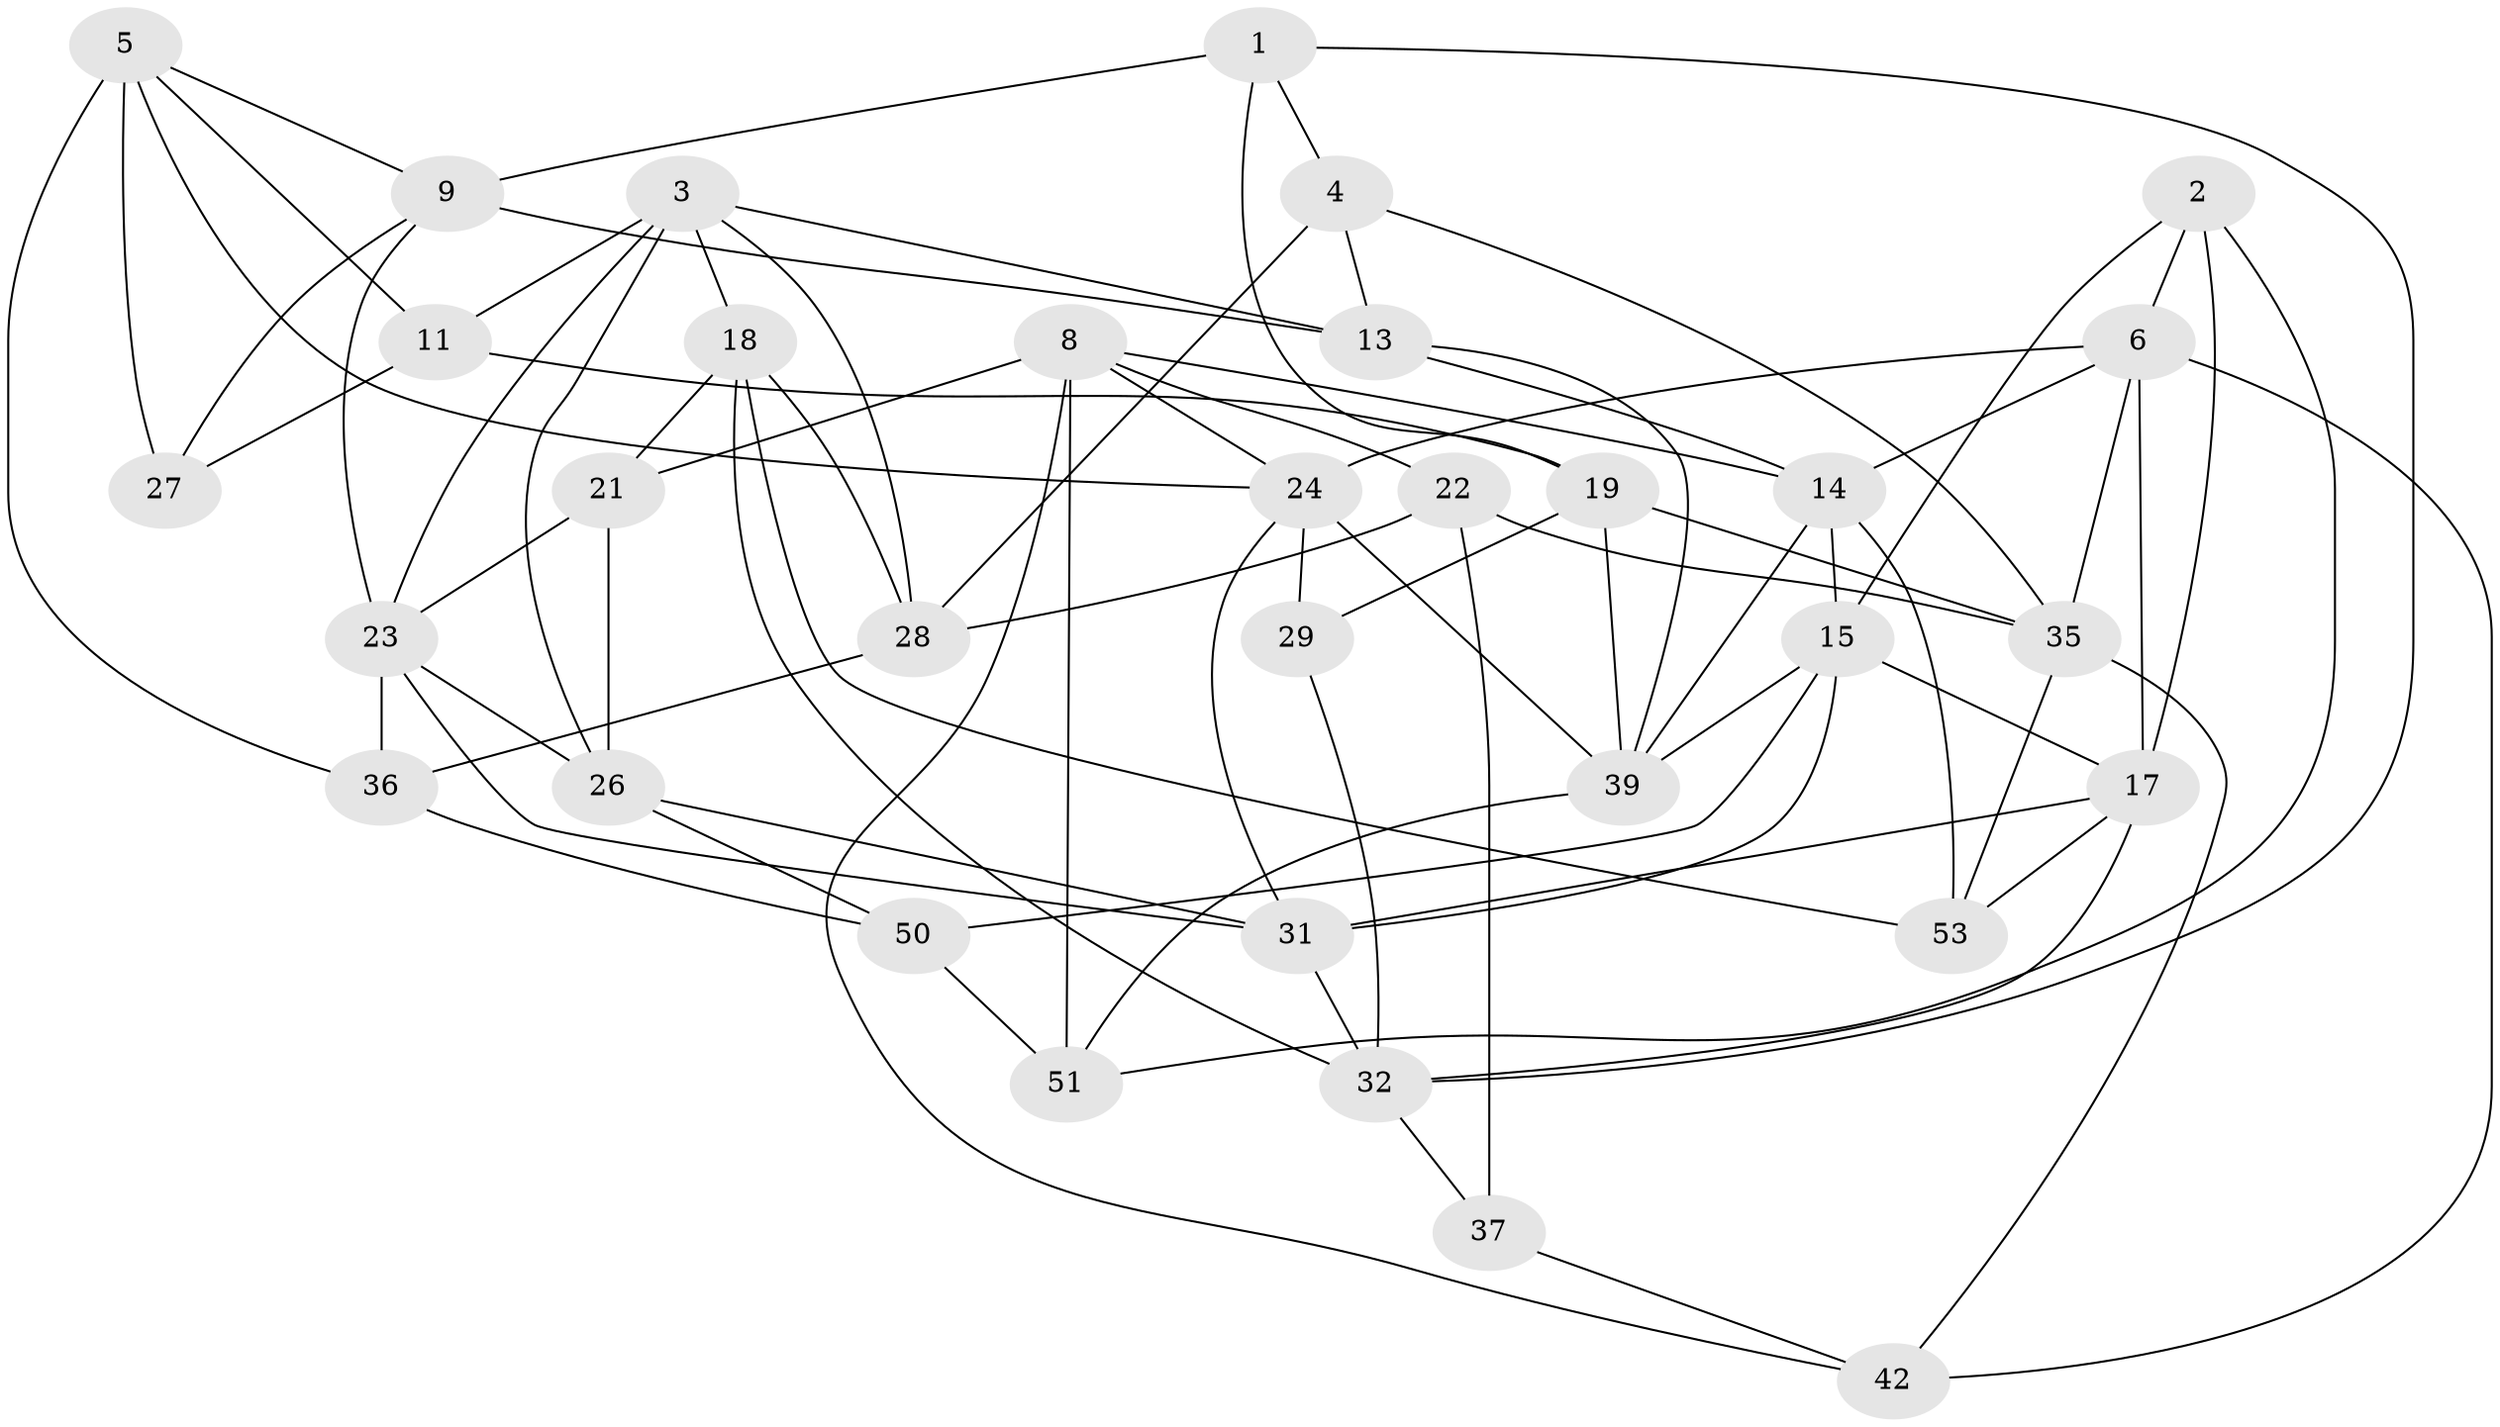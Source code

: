 // original degree distribution, {4: 1.0}
// Generated by graph-tools (version 1.1) at 2025/42/03/06/25 10:42:19]
// undirected, 33 vertices, 80 edges
graph export_dot {
graph [start="1"]
  node [color=gray90,style=filled];
  1;
  2;
  3 [super="+7"];
  4;
  5 [super="+30"];
  6 [super="+10"];
  8 [super="+12"];
  9 [super="+20"];
  11;
  13 [super="+43"];
  14 [super="+16"];
  15 [super="+33"];
  17 [super="+41"];
  18 [super="+49"];
  19 [super="+38"];
  21 [super="+44"];
  22 [super="+25"];
  23 [super="+48"];
  24 [super="+34"];
  26 [super="+46"];
  27;
  28 [super="+47"];
  29;
  31 [super="+54"];
  32 [super="+45"];
  35 [super="+52"];
  36;
  37;
  39 [super="+40"];
  42;
  50;
  51;
  53;
  1 -- 4;
  1 -- 19;
  1 -- 9;
  1 -- 32;
  2 -- 17;
  2 -- 51;
  2 -- 15;
  2 -- 6;
  3 -- 18;
  3 -- 26;
  3 -- 28;
  3 -- 11;
  3 -- 13;
  3 -- 23;
  4 -- 28;
  4 -- 35;
  4 -- 13;
  5 -- 27 [weight=2];
  5 -- 24;
  5 -- 9;
  5 -- 11;
  5 -- 36;
  6 -- 42;
  6 -- 35;
  6 -- 17;
  6 -- 24;
  6 -- 14;
  8 -- 22;
  8 -- 14;
  8 -- 24;
  8 -- 42;
  8 -- 51;
  8 -- 21;
  9 -- 13 [weight=2];
  9 -- 23;
  9 -- 27;
  11 -- 19;
  11 -- 27;
  13 -- 14;
  13 -- 39;
  14 -- 53;
  14 -- 15;
  14 -- 39;
  15 -- 50;
  15 -- 17;
  15 -- 39;
  15 -- 31;
  17 -- 53;
  17 -- 31;
  17 -- 32;
  18 -- 28;
  18 -- 53;
  18 -- 21 [weight=2];
  18 -- 32;
  19 -- 29 [weight=2];
  19 -- 39;
  19 -- 35;
  21 -- 23;
  21 -- 26 [weight=2];
  22 -- 37 [weight=2];
  22 -- 28 [weight=2];
  22 -- 35;
  23 -- 31;
  23 -- 36;
  23 -- 26;
  24 -- 29;
  24 -- 39;
  24 -- 31;
  26 -- 50;
  26 -- 31;
  28 -- 36;
  29 -- 32;
  31 -- 32;
  32 -- 37;
  35 -- 42;
  35 -- 53;
  36 -- 50;
  37 -- 42;
  39 -- 51;
  50 -- 51;
}
